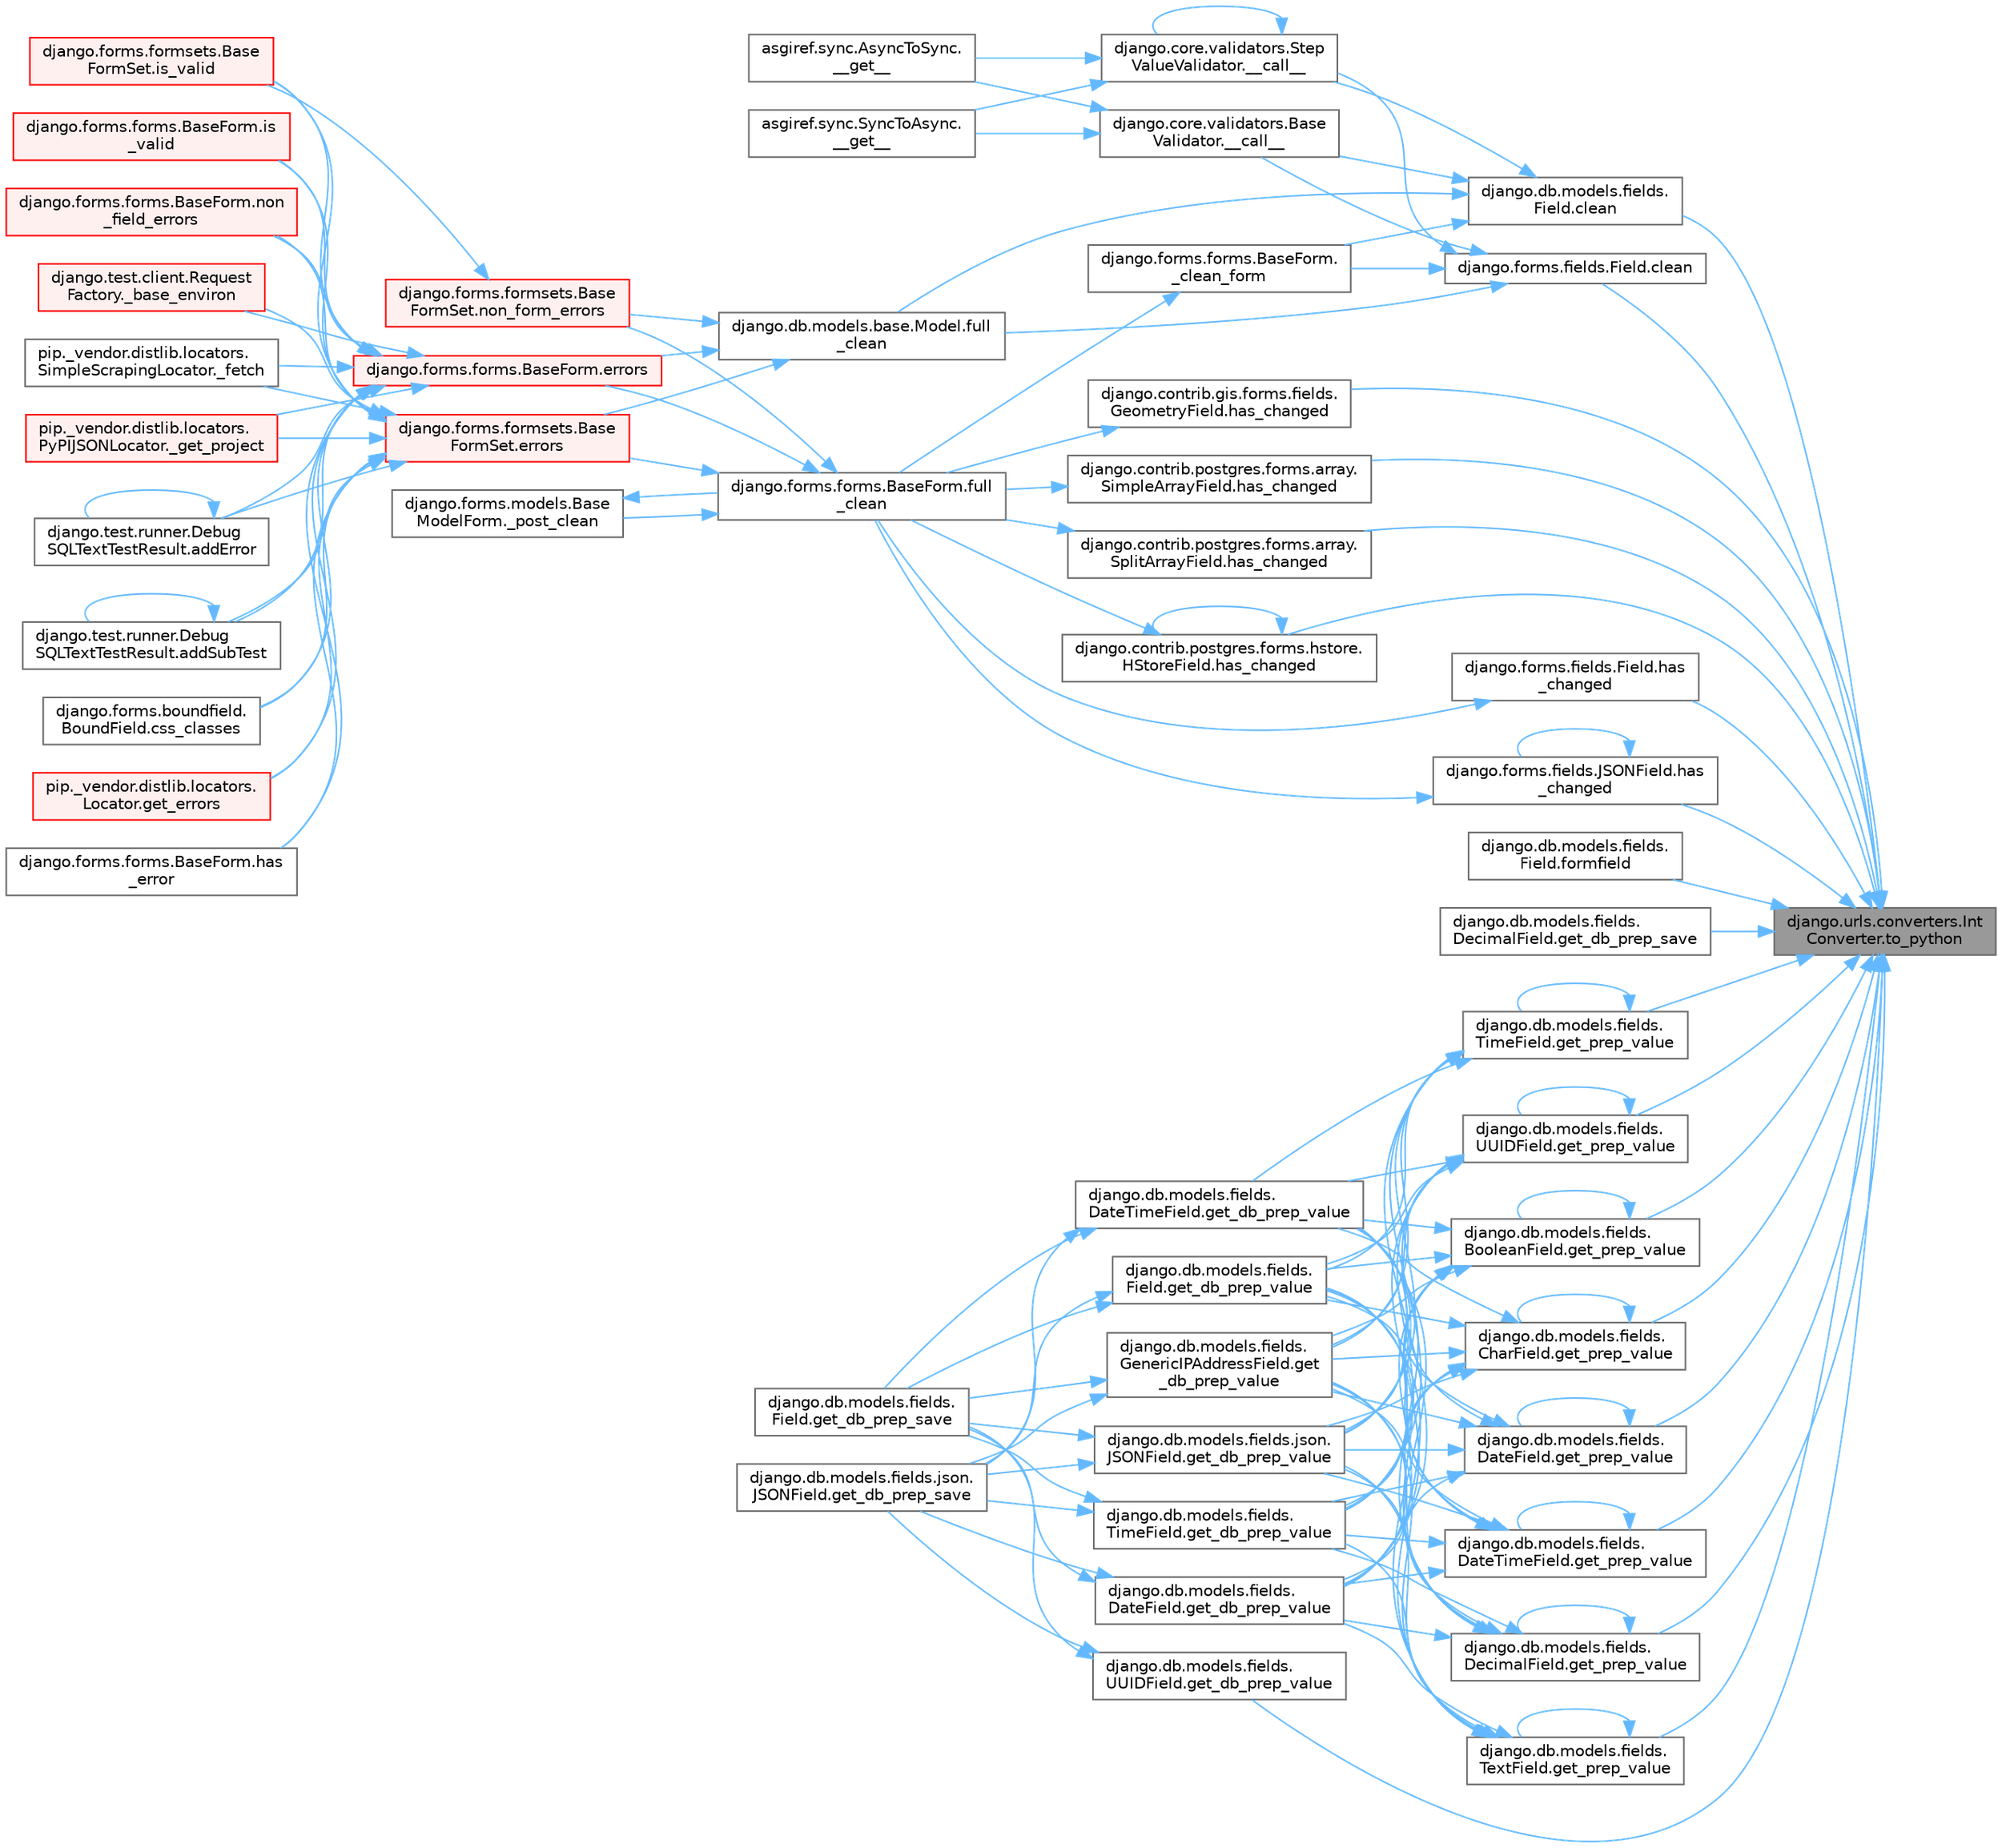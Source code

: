 digraph "django.urls.converters.IntConverter.to_python"
{
 // LATEX_PDF_SIZE
  bgcolor="transparent";
  edge [fontname=Helvetica,fontsize=10,labelfontname=Helvetica,labelfontsize=10];
  node [fontname=Helvetica,fontsize=10,shape=box,height=0.2,width=0.4];
  rankdir="RL";
  Node1 [id="Node000001",label="django.urls.converters.Int\lConverter.to_python",height=0.2,width=0.4,color="gray40", fillcolor="grey60", style="filled", fontcolor="black",tooltip=" "];
  Node1 -> Node2 [id="edge1_Node000001_Node000002",dir="back",color="steelblue1",style="solid",tooltip=" "];
  Node2 [id="Node000002",label="django.db.models.fields.\lField.clean",height=0.2,width=0.4,color="grey40", fillcolor="white", style="filled",URL="$classdjango_1_1db_1_1models_1_1fields_1_1_field.html#a4882fa20e9148ee8315b937e9cea41bf",tooltip=" "];
  Node2 -> Node3 [id="edge2_Node000002_Node000003",dir="back",color="steelblue1",style="solid",tooltip=" "];
  Node3 [id="Node000003",label="django.core.validators.Base\lValidator.__call__",height=0.2,width=0.4,color="grey40", fillcolor="white", style="filled",URL="$classdjango_1_1core_1_1validators_1_1_base_validator.html#ac718256582df714e061c6b927e045d12",tooltip=" "];
  Node3 -> Node4 [id="edge3_Node000003_Node000004",dir="back",color="steelblue1",style="solid",tooltip=" "];
  Node4 [id="Node000004",label="asgiref.sync.AsyncToSync.\l__get__",height=0.2,width=0.4,color="grey40", fillcolor="white", style="filled",URL="$classasgiref_1_1sync_1_1_async_to_sync.html#a23e9ef7a73da98dad9e3f4e65846969b",tooltip=" "];
  Node3 -> Node5 [id="edge4_Node000003_Node000005",dir="back",color="steelblue1",style="solid",tooltip=" "];
  Node5 [id="Node000005",label="asgiref.sync.SyncToAsync.\l__get__",height=0.2,width=0.4,color="grey40", fillcolor="white", style="filled",URL="$classasgiref_1_1sync_1_1_sync_to_async.html#aebdfbe3f01079a529fd2f39810597381",tooltip=" "];
  Node2 -> Node6 [id="edge5_Node000002_Node000006",dir="back",color="steelblue1",style="solid",tooltip=" "];
  Node6 [id="Node000006",label="django.core.validators.Step\lValueValidator.__call__",height=0.2,width=0.4,color="grey40", fillcolor="white", style="filled",URL="$classdjango_1_1core_1_1validators_1_1_step_value_validator.html#aebdbf74fe74c5b999350df9c1852714c",tooltip=" "];
  Node6 -> Node6 [id="edge6_Node000006_Node000006",dir="back",color="steelblue1",style="solid",tooltip=" "];
  Node6 -> Node4 [id="edge7_Node000006_Node000004",dir="back",color="steelblue1",style="solid",tooltip=" "];
  Node6 -> Node5 [id="edge8_Node000006_Node000005",dir="back",color="steelblue1",style="solid",tooltip=" "];
  Node2 -> Node7 [id="edge9_Node000002_Node000007",dir="back",color="steelblue1",style="solid",tooltip=" "];
  Node7 [id="Node000007",label="django.forms.forms.BaseForm.\l_clean_form",height=0.2,width=0.4,color="grey40", fillcolor="white", style="filled",URL="$classdjango_1_1forms_1_1forms_1_1_base_form.html#ae5eed108001c1a75985b75174fe23f1f",tooltip=" "];
  Node7 -> Node8 [id="edge10_Node000007_Node000008",dir="back",color="steelblue1",style="solid",tooltip=" "];
  Node8 [id="Node000008",label="django.forms.forms.BaseForm.full\l_clean",height=0.2,width=0.4,color="grey40", fillcolor="white", style="filled",URL="$classdjango_1_1forms_1_1forms_1_1_base_form.html#a396d2448f658dc84a0f0b473ffaae918",tooltip=" "];
  Node8 -> Node9 [id="edge11_Node000008_Node000009",dir="back",color="steelblue1",style="solid",tooltip=" "];
  Node9 [id="Node000009",label="django.forms.models.Base\lModelForm._post_clean",height=0.2,width=0.4,color="grey40", fillcolor="white", style="filled",URL="$classdjango_1_1forms_1_1models_1_1_base_model_form.html#a83e1c0ea3ba97f3a496d07955d1bf124",tooltip=" "];
  Node9 -> Node8 [id="edge12_Node000009_Node000008",dir="back",color="steelblue1",style="solid",tooltip=" "];
  Node8 -> Node10 [id="edge13_Node000008_Node000010",dir="back",color="steelblue1",style="solid",tooltip=" "];
  Node10 [id="Node000010",label="django.forms.forms.BaseForm.errors",height=0.2,width=0.4,color="red", fillcolor="#FFF0F0", style="filled",URL="$classdjango_1_1forms_1_1forms_1_1_base_form.html#aca47cb75eb6c321d1c429b33eca94d49",tooltip=" "];
  Node10 -> Node11 [id="edge14_Node000010_Node000011",dir="back",color="steelblue1",style="solid",tooltip=" "];
  Node11 [id="Node000011",label="django.test.client.Request\lFactory._base_environ",height=0.2,width=0.4,color="red", fillcolor="#FFF0F0", style="filled",URL="$classdjango_1_1test_1_1client_1_1_request_factory.html#ab650654b992f4e9fc9e30bd0442973c1",tooltip=" "];
  Node10 -> Node596 [id="edge15_Node000010_Node000596",dir="back",color="steelblue1",style="solid",tooltip=" "];
  Node596 [id="Node000596",label="pip._vendor.distlib.locators.\lSimpleScrapingLocator._fetch",height=0.2,width=0.4,color="grey40", fillcolor="white", style="filled",URL="$classpip_1_1__vendor_1_1distlib_1_1locators_1_1_simple_scraping_locator.html#a72156eb8243de03d8881db3caaa60b8c",tooltip=" "];
  Node10 -> Node597 [id="edge16_Node000010_Node000597",dir="back",color="steelblue1",style="solid",tooltip=" "];
  Node597 [id="Node000597",label="pip._vendor.distlib.locators.\lPyPIJSONLocator._get_project",height=0.2,width=0.4,color="red", fillcolor="#FFF0F0", style="filled",URL="$classpip_1_1__vendor_1_1distlib_1_1locators_1_1_py_p_i_j_s_o_n_locator.html#ab5b95d18130e47c0bedca04d7b010bf6",tooltip=" "];
  Node10 -> Node1788 [id="edge17_Node000010_Node001788",dir="back",color="steelblue1",style="solid",tooltip=" "];
  Node1788 [id="Node001788",label="django.test.runner.Debug\lSQLTextTestResult.addError",height=0.2,width=0.4,color="grey40", fillcolor="white", style="filled",URL="$classdjango_1_1test_1_1runner_1_1_debug_s_q_l_text_test_result.html#a398c116f3b7d25563a21e81178271a8a",tooltip=" "];
  Node1788 -> Node1788 [id="edge18_Node001788_Node001788",dir="back",color="steelblue1",style="solid",tooltip=" "];
  Node10 -> Node1789 [id="edge19_Node000010_Node001789",dir="back",color="steelblue1",style="solid",tooltip=" "];
  Node1789 [id="Node001789",label="django.test.runner.Debug\lSQLTextTestResult.addSubTest",height=0.2,width=0.4,color="grey40", fillcolor="white", style="filled",URL="$classdjango_1_1test_1_1runner_1_1_debug_s_q_l_text_test_result.html#a65bae0538566d8bc532c972340744b1e",tooltip=" "];
  Node1789 -> Node1789 [id="edge20_Node001789_Node001789",dir="back",color="steelblue1",style="solid",tooltip=" "];
  Node10 -> Node1790 [id="edge21_Node000010_Node001790",dir="back",color="steelblue1",style="solid",tooltip=" "];
  Node1790 [id="Node001790",label="django.forms.boundfield.\lBoundField.css_classes",height=0.2,width=0.4,color="grey40", fillcolor="white", style="filled",URL="$classdjango_1_1forms_1_1boundfield_1_1_bound_field.html#a19d289ef3598c412a0fee978458875bc",tooltip=" "];
  Node10 -> Node1791 [id="edge22_Node000010_Node001791",dir="back",color="steelblue1",style="solid",tooltip=" "];
  Node1791 [id="Node001791",label="pip._vendor.distlib.locators.\lLocator.get_errors",height=0.2,width=0.4,color="red", fillcolor="#FFF0F0", style="filled",URL="$classpip_1_1__vendor_1_1distlib_1_1locators_1_1_locator.html#abc5864a47e4cb8c481f44eb1a72f565c",tooltip=" "];
  Node10 -> Node1793 [id="edge23_Node000010_Node001793",dir="back",color="steelblue1",style="solid",tooltip=" "];
  Node1793 [id="Node001793",label="django.forms.forms.BaseForm.has\l_error",height=0.2,width=0.4,color="grey40", fillcolor="white", style="filled",URL="$classdjango_1_1forms_1_1forms_1_1_base_form.html#af67d8e47182c8c92ad4cac6441bfeb80",tooltip=" "];
  Node10 -> Node1794 [id="edge24_Node000010_Node001794",dir="back",color="steelblue1",style="solid",tooltip=" "];
  Node1794 [id="Node001794",label="django.forms.forms.BaseForm.is\l_valid",height=0.2,width=0.4,color="red", fillcolor="#FFF0F0", style="filled",URL="$classdjango_1_1forms_1_1forms_1_1_base_form.html#a8be15c9eaccca682a18c7d3f13802cc4",tooltip=" "];
  Node10 -> Node684 [id="edge25_Node000010_Node000684",dir="back",color="steelblue1",style="solid",tooltip=" "];
  Node684 [id="Node000684",label="django.forms.formsets.Base\lFormSet.is_valid",height=0.2,width=0.4,color="red", fillcolor="#FFF0F0", style="filled",URL="$classdjango_1_1forms_1_1formsets_1_1_base_form_set.html#a713477cfb7c01e723400df62b49c250c",tooltip=" "];
  Node10 -> Node1795 [id="edge26_Node000010_Node001795",dir="back",color="steelblue1",style="solid",tooltip=" "];
  Node1795 [id="Node001795",label="django.forms.forms.BaseForm.non\l_field_errors",height=0.2,width=0.4,color="red", fillcolor="#FFF0F0", style="filled",URL="$classdjango_1_1forms_1_1forms_1_1_base_form.html#a713be7c8d25008cf58c90916cb682447",tooltip=" "];
  Node8 -> Node595 [id="edge27_Node000008_Node000595",dir="back",color="steelblue1",style="solid",tooltip=" "];
  Node595 [id="Node000595",label="django.forms.formsets.Base\lFormSet.errors",height=0.2,width=0.4,color="red", fillcolor="#FFF0F0", style="filled",URL="$classdjango_1_1forms_1_1formsets_1_1_base_form_set.html#a9e249e2240c3ae2775249e3d3da42020",tooltip=" "];
  Node595 -> Node11 [id="edge28_Node000595_Node000011",dir="back",color="steelblue1",style="solid",tooltip=" "];
  Node595 -> Node596 [id="edge29_Node000595_Node000596",dir="back",color="steelblue1",style="solid",tooltip=" "];
  Node595 -> Node597 [id="edge30_Node000595_Node000597",dir="back",color="steelblue1",style="solid",tooltip=" "];
  Node595 -> Node1788 [id="edge31_Node000595_Node001788",dir="back",color="steelblue1",style="solid",tooltip=" "];
  Node595 -> Node1789 [id="edge32_Node000595_Node001789",dir="back",color="steelblue1",style="solid",tooltip=" "];
  Node595 -> Node1790 [id="edge33_Node000595_Node001790",dir="back",color="steelblue1",style="solid",tooltip=" "];
  Node595 -> Node1791 [id="edge34_Node000595_Node001791",dir="back",color="steelblue1",style="solid",tooltip=" "];
  Node595 -> Node1793 [id="edge35_Node000595_Node001793",dir="back",color="steelblue1",style="solid",tooltip=" "];
  Node595 -> Node1794 [id="edge36_Node000595_Node001794",dir="back",color="steelblue1",style="solid",tooltip=" "];
  Node595 -> Node684 [id="edge37_Node000595_Node000684",dir="back",color="steelblue1",style="solid",tooltip=" "];
  Node595 -> Node1795 [id="edge38_Node000595_Node001795",dir="back",color="steelblue1",style="solid",tooltip=" "];
  Node8 -> Node683 [id="edge39_Node000008_Node000683",dir="back",color="steelblue1",style="solid",tooltip=" "];
  Node683 [id="Node000683",label="django.forms.formsets.Base\lFormSet.non_form_errors",height=0.2,width=0.4,color="red", fillcolor="#FFF0F0", style="filled",URL="$classdjango_1_1forms_1_1formsets_1_1_base_form_set.html#a8b499fb5fdd72c59134bf40aeac2de3c",tooltip=" "];
  Node683 -> Node684 [id="edge40_Node000683_Node000684",dir="back",color="steelblue1",style="solid",tooltip=" "];
  Node2 -> Node594 [id="edge41_Node000002_Node000594",dir="back",color="steelblue1",style="solid",tooltip=" "];
  Node594 [id="Node000594",label="django.db.models.base.Model.full\l_clean",height=0.2,width=0.4,color="grey40", fillcolor="white", style="filled",URL="$classdjango_1_1db_1_1models_1_1base_1_1_model.html#a2e68bd042bd3e52b086f8838eeaa416f",tooltip=" "];
  Node594 -> Node10 [id="edge42_Node000594_Node000010",dir="back",color="steelblue1",style="solid",tooltip=" "];
  Node594 -> Node595 [id="edge43_Node000594_Node000595",dir="back",color="steelblue1",style="solid",tooltip=" "];
  Node594 -> Node683 [id="edge44_Node000594_Node000683",dir="back",color="steelblue1",style="solid",tooltip=" "];
  Node1 -> Node593 [id="edge45_Node000001_Node000593",dir="back",color="steelblue1",style="solid",tooltip=" "];
  Node593 [id="Node000593",label="django.forms.fields.Field.clean",height=0.2,width=0.4,color="grey40", fillcolor="white", style="filled",URL="$classdjango_1_1forms_1_1fields_1_1_field.html#aee75acad433887bd31c6f298ebd77195",tooltip=" "];
  Node593 -> Node3 [id="edge46_Node000593_Node000003",dir="back",color="steelblue1",style="solid",tooltip=" "];
  Node593 -> Node6 [id="edge47_Node000593_Node000006",dir="back",color="steelblue1",style="solid",tooltip=" "];
  Node593 -> Node7 [id="edge48_Node000593_Node000007",dir="back",color="steelblue1",style="solid",tooltip=" "];
  Node593 -> Node594 [id="edge49_Node000593_Node000594",dir="back",color="steelblue1",style="solid",tooltip=" "];
  Node1 -> Node1939 [id="edge50_Node000001_Node001939",dir="back",color="steelblue1",style="solid",tooltip=" "];
  Node1939 [id="Node001939",label="django.db.models.fields.\lField.formfield",height=0.2,width=0.4,color="grey40", fillcolor="white", style="filled",URL="$classdjango_1_1db_1_1models_1_1fields_1_1_field.html#a1822195647a4e308ad17ccbeab6ea120",tooltip=" "];
  Node1 -> Node2714 [id="edge51_Node000001_Node002714",dir="back",color="steelblue1",style="solid",tooltip=" "];
  Node2714 [id="Node002714",label="django.db.models.fields.\lDecimalField.get_db_prep_save",height=0.2,width=0.4,color="grey40", fillcolor="white", style="filled",URL="$classdjango_1_1db_1_1models_1_1fields_1_1_decimal_field.html#a46667b50c85f0b4a6cb777431017fc3a",tooltip=" "];
  Node1 -> Node2715 [id="edge52_Node000001_Node002715",dir="back",color="steelblue1",style="solid",tooltip=" "];
  Node2715 [id="Node002715",label="django.db.models.fields.\lUUIDField.get_db_prep_value",height=0.2,width=0.4,color="grey40", fillcolor="white", style="filled",URL="$classdjango_1_1db_1_1models_1_1fields_1_1_u_u_i_d_field.html#a386f708cbcae8153a01c6bc4fde97203",tooltip=" "];
  Node2715 -> Node1874 [id="edge53_Node002715_Node001874",dir="back",color="steelblue1",style="solid",tooltip=" "];
  Node1874 [id="Node001874",label="django.db.models.fields.\lField.get_db_prep_save",height=0.2,width=0.4,color="grey40", fillcolor="white", style="filled",URL="$classdjango_1_1db_1_1models_1_1fields_1_1_field.html#a6ffbf587320e79a62a40af031183c2f2",tooltip=" "];
  Node2715 -> Node1875 [id="edge54_Node002715_Node001875",dir="back",color="steelblue1",style="solid",tooltip=" "];
  Node1875 [id="Node001875",label="django.db.models.fields.json.\lJSONField.get_db_prep_save",height=0.2,width=0.4,color="grey40", fillcolor="white", style="filled",URL="$classdjango_1_1db_1_1models_1_1fields_1_1json_1_1_j_s_o_n_field.html#ab7a67887e20c9c31871531e607b2a133",tooltip=" "];
  Node1 -> Node2716 [id="edge55_Node000001_Node002716",dir="back",color="steelblue1",style="solid",tooltip=" "];
  Node2716 [id="Node002716",label="django.db.models.fields.\lBooleanField.get_prep_value",height=0.2,width=0.4,color="grey40", fillcolor="white", style="filled",URL="$classdjango_1_1db_1_1models_1_1fields_1_1_boolean_field.html#a2c76f741d494c42b977fea4db757b224",tooltip=" "];
  Node2716 -> Node1873 [id="edge56_Node002716_Node001873",dir="back",color="steelblue1",style="solid",tooltip=" "];
  Node1873 [id="Node001873",label="django.db.models.fields.\lDateField.get_db_prep_value",height=0.2,width=0.4,color="grey40", fillcolor="white", style="filled",URL="$classdjango_1_1db_1_1models_1_1fields_1_1_date_field.html#ad6d292b396a9f068e57a55dbcce353aa",tooltip=" "];
  Node1873 -> Node1874 [id="edge57_Node001873_Node001874",dir="back",color="steelblue1",style="solid",tooltip=" "];
  Node1873 -> Node1875 [id="edge58_Node001873_Node001875",dir="back",color="steelblue1",style="solid",tooltip=" "];
  Node2716 -> Node1876 [id="edge59_Node002716_Node001876",dir="back",color="steelblue1",style="solid",tooltip=" "];
  Node1876 [id="Node001876",label="django.db.models.fields.\lDateTimeField.get_db_prep_value",height=0.2,width=0.4,color="grey40", fillcolor="white", style="filled",URL="$classdjango_1_1db_1_1models_1_1fields_1_1_date_time_field.html#ace937a98f687ea3399d88de4eddec0b8",tooltip=" "];
  Node1876 -> Node1874 [id="edge60_Node001876_Node001874",dir="back",color="steelblue1",style="solid",tooltip=" "];
  Node1876 -> Node1875 [id="edge61_Node001876_Node001875",dir="back",color="steelblue1",style="solid",tooltip=" "];
  Node2716 -> Node1877 [id="edge62_Node002716_Node001877",dir="back",color="steelblue1",style="solid",tooltip=" "];
  Node1877 [id="Node001877",label="django.db.models.fields.\lField.get_db_prep_value",height=0.2,width=0.4,color="grey40", fillcolor="white", style="filled",URL="$classdjango_1_1db_1_1models_1_1fields_1_1_field.html#a27b39e33c87cb9d48a2cc249a66459c3",tooltip=" "];
  Node1877 -> Node1874 [id="edge63_Node001877_Node001874",dir="back",color="steelblue1",style="solid",tooltip=" "];
  Node1877 -> Node1875 [id="edge64_Node001877_Node001875",dir="back",color="steelblue1",style="solid",tooltip=" "];
  Node2716 -> Node1878 [id="edge65_Node002716_Node001878",dir="back",color="steelblue1",style="solid",tooltip=" "];
  Node1878 [id="Node001878",label="django.db.models.fields.\lGenericIPAddressField.get\l_db_prep_value",height=0.2,width=0.4,color="grey40", fillcolor="white", style="filled",URL="$classdjango_1_1db_1_1models_1_1fields_1_1_generic_i_p_address_field.html#a0833bb7fa4f729102000a775edc0f4a9",tooltip=" "];
  Node1878 -> Node1874 [id="edge66_Node001878_Node001874",dir="back",color="steelblue1",style="solid",tooltip=" "];
  Node1878 -> Node1875 [id="edge67_Node001878_Node001875",dir="back",color="steelblue1",style="solid",tooltip=" "];
  Node2716 -> Node1879 [id="edge68_Node002716_Node001879",dir="back",color="steelblue1",style="solid",tooltip=" "];
  Node1879 [id="Node001879",label="django.db.models.fields.json.\lJSONField.get_db_prep_value",height=0.2,width=0.4,color="grey40", fillcolor="white", style="filled",URL="$classdjango_1_1db_1_1models_1_1fields_1_1json_1_1_j_s_o_n_field.html#ad89498c756bc8ae7f6e98ca5b7eb5184",tooltip=" "];
  Node1879 -> Node1874 [id="edge69_Node001879_Node001874",dir="back",color="steelblue1",style="solid",tooltip=" "];
  Node1879 -> Node1875 [id="edge70_Node001879_Node001875",dir="back",color="steelblue1",style="solid",tooltip=" "];
  Node2716 -> Node1880 [id="edge71_Node002716_Node001880",dir="back",color="steelblue1",style="solid",tooltip=" "];
  Node1880 [id="Node001880",label="django.db.models.fields.\lTimeField.get_db_prep_value",height=0.2,width=0.4,color="grey40", fillcolor="white", style="filled",URL="$classdjango_1_1db_1_1models_1_1fields_1_1_time_field.html#ac736cd2c62828e3dbee00ff6bae39e84",tooltip=" "];
  Node1880 -> Node1874 [id="edge72_Node001880_Node001874",dir="back",color="steelblue1",style="solid",tooltip=" "];
  Node1880 -> Node1875 [id="edge73_Node001880_Node001875",dir="back",color="steelblue1",style="solid",tooltip=" "];
  Node2716 -> Node2716 [id="edge74_Node002716_Node002716",dir="back",color="steelblue1",style="solid",tooltip=" "];
  Node1 -> Node2717 [id="edge75_Node000001_Node002717",dir="back",color="steelblue1",style="solid",tooltip=" "];
  Node2717 [id="Node002717",label="django.db.models.fields.\lCharField.get_prep_value",height=0.2,width=0.4,color="grey40", fillcolor="white", style="filled",URL="$classdjango_1_1db_1_1models_1_1fields_1_1_char_field.html#a586dde4bef09b94f15ca3b7a3b616a12",tooltip=" "];
  Node2717 -> Node1873 [id="edge76_Node002717_Node001873",dir="back",color="steelblue1",style="solid",tooltip=" "];
  Node2717 -> Node1876 [id="edge77_Node002717_Node001876",dir="back",color="steelblue1",style="solid",tooltip=" "];
  Node2717 -> Node1877 [id="edge78_Node002717_Node001877",dir="back",color="steelblue1",style="solid",tooltip=" "];
  Node2717 -> Node1878 [id="edge79_Node002717_Node001878",dir="back",color="steelblue1",style="solid",tooltip=" "];
  Node2717 -> Node1879 [id="edge80_Node002717_Node001879",dir="back",color="steelblue1",style="solid",tooltip=" "];
  Node2717 -> Node1880 [id="edge81_Node002717_Node001880",dir="back",color="steelblue1",style="solid",tooltip=" "];
  Node2717 -> Node2717 [id="edge82_Node002717_Node002717",dir="back",color="steelblue1",style="solid",tooltip=" "];
  Node1 -> Node2718 [id="edge83_Node000001_Node002718",dir="back",color="steelblue1",style="solid",tooltip=" "];
  Node2718 [id="Node002718",label="django.db.models.fields.\lDateField.get_prep_value",height=0.2,width=0.4,color="grey40", fillcolor="white", style="filled",URL="$classdjango_1_1db_1_1models_1_1fields_1_1_date_field.html#a17fd388efd6c1cc24e4daa2838936247",tooltip=" "];
  Node2718 -> Node1873 [id="edge84_Node002718_Node001873",dir="back",color="steelblue1",style="solid",tooltip=" "];
  Node2718 -> Node1876 [id="edge85_Node002718_Node001876",dir="back",color="steelblue1",style="solid",tooltip=" "];
  Node2718 -> Node1877 [id="edge86_Node002718_Node001877",dir="back",color="steelblue1",style="solid",tooltip=" "];
  Node2718 -> Node1878 [id="edge87_Node002718_Node001878",dir="back",color="steelblue1",style="solid",tooltip=" "];
  Node2718 -> Node1879 [id="edge88_Node002718_Node001879",dir="back",color="steelblue1",style="solid",tooltip=" "];
  Node2718 -> Node1880 [id="edge89_Node002718_Node001880",dir="back",color="steelblue1",style="solid",tooltip=" "];
  Node2718 -> Node2718 [id="edge90_Node002718_Node002718",dir="back",color="steelblue1",style="solid",tooltip=" "];
  Node1 -> Node1872 [id="edge91_Node000001_Node001872",dir="back",color="steelblue1",style="solid",tooltip=" "];
  Node1872 [id="Node001872",label="django.db.models.fields.\lDateTimeField.get_prep_value",height=0.2,width=0.4,color="grey40", fillcolor="white", style="filled",URL="$classdjango_1_1db_1_1models_1_1fields_1_1_date_time_field.html#a96b7b4c4a2af78523ff88dd95ddde877",tooltip=" "];
  Node1872 -> Node1873 [id="edge92_Node001872_Node001873",dir="back",color="steelblue1",style="solid",tooltip=" "];
  Node1872 -> Node1876 [id="edge93_Node001872_Node001876",dir="back",color="steelblue1",style="solid",tooltip=" "];
  Node1872 -> Node1877 [id="edge94_Node001872_Node001877",dir="back",color="steelblue1",style="solid",tooltip=" "];
  Node1872 -> Node1878 [id="edge95_Node001872_Node001878",dir="back",color="steelblue1",style="solid",tooltip=" "];
  Node1872 -> Node1879 [id="edge96_Node001872_Node001879",dir="back",color="steelblue1",style="solid",tooltip=" "];
  Node1872 -> Node1880 [id="edge97_Node001872_Node001880",dir="back",color="steelblue1",style="solid",tooltip=" "];
  Node1872 -> Node1872 [id="edge98_Node001872_Node001872",dir="back",color="steelblue1",style="solid",tooltip=" "];
  Node1 -> Node2719 [id="edge99_Node000001_Node002719",dir="back",color="steelblue1",style="solid",tooltip=" "];
  Node2719 [id="Node002719",label="django.db.models.fields.\lDecimalField.get_prep_value",height=0.2,width=0.4,color="grey40", fillcolor="white", style="filled",URL="$classdjango_1_1db_1_1models_1_1fields_1_1_decimal_field.html#a1d8d3b60ca856194a27f246557cdded5",tooltip=" "];
  Node2719 -> Node1873 [id="edge100_Node002719_Node001873",dir="back",color="steelblue1",style="solid",tooltip=" "];
  Node2719 -> Node1876 [id="edge101_Node002719_Node001876",dir="back",color="steelblue1",style="solid",tooltip=" "];
  Node2719 -> Node1877 [id="edge102_Node002719_Node001877",dir="back",color="steelblue1",style="solid",tooltip=" "];
  Node2719 -> Node1878 [id="edge103_Node002719_Node001878",dir="back",color="steelblue1",style="solid",tooltip=" "];
  Node2719 -> Node1879 [id="edge104_Node002719_Node001879",dir="back",color="steelblue1",style="solid",tooltip=" "];
  Node2719 -> Node1880 [id="edge105_Node002719_Node001880",dir="back",color="steelblue1",style="solid",tooltip=" "];
  Node2719 -> Node2719 [id="edge106_Node002719_Node002719",dir="back",color="steelblue1",style="solid",tooltip=" "];
  Node1 -> Node2720 [id="edge107_Node000001_Node002720",dir="back",color="steelblue1",style="solid",tooltip=" "];
  Node2720 [id="Node002720",label="django.db.models.fields.\lTextField.get_prep_value",height=0.2,width=0.4,color="grey40", fillcolor="white", style="filled",URL="$classdjango_1_1db_1_1models_1_1fields_1_1_text_field.html#aa6f1c919bfc7cb7571f98e02c585ade9",tooltip=" "];
  Node2720 -> Node1873 [id="edge108_Node002720_Node001873",dir="back",color="steelblue1",style="solid",tooltip=" "];
  Node2720 -> Node1876 [id="edge109_Node002720_Node001876",dir="back",color="steelblue1",style="solid",tooltip=" "];
  Node2720 -> Node1877 [id="edge110_Node002720_Node001877",dir="back",color="steelblue1",style="solid",tooltip=" "];
  Node2720 -> Node1878 [id="edge111_Node002720_Node001878",dir="back",color="steelblue1",style="solid",tooltip=" "];
  Node2720 -> Node1879 [id="edge112_Node002720_Node001879",dir="back",color="steelblue1",style="solid",tooltip=" "];
  Node2720 -> Node1880 [id="edge113_Node002720_Node001880",dir="back",color="steelblue1",style="solid",tooltip=" "];
  Node2720 -> Node2720 [id="edge114_Node002720_Node002720",dir="back",color="steelblue1",style="solid",tooltip=" "];
  Node1 -> Node2721 [id="edge115_Node000001_Node002721",dir="back",color="steelblue1",style="solid",tooltip=" "];
  Node2721 [id="Node002721",label="django.db.models.fields.\lTimeField.get_prep_value",height=0.2,width=0.4,color="grey40", fillcolor="white", style="filled",URL="$classdjango_1_1db_1_1models_1_1fields_1_1_time_field.html#a66b3f5bd9d463227ddf9205248c05159",tooltip=" "];
  Node2721 -> Node1873 [id="edge116_Node002721_Node001873",dir="back",color="steelblue1",style="solid",tooltip=" "];
  Node2721 -> Node1876 [id="edge117_Node002721_Node001876",dir="back",color="steelblue1",style="solid",tooltip=" "];
  Node2721 -> Node1877 [id="edge118_Node002721_Node001877",dir="back",color="steelblue1",style="solid",tooltip=" "];
  Node2721 -> Node1878 [id="edge119_Node002721_Node001878",dir="back",color="steelblue1",style="solid",tooltip=" "];
  Node2721 -> Node1879 [id="edge120_Node002721_Node001879",dir="back",color="steelblue1",style="solid",tooltip=" "];
  Node2721 -> Node1880 [id="edge121_Node002721_Node001880",dir="back",color="steelblue1",style="solid",tooltip=" "];
  Node2721 -> Node2721 [id="edge122_Node002721_Node002721",dir="back",color="steelblue1",style="solid",tooltip=" "];
  Node1 -> Node2722 [id="edge123_Node000001_Node002722",dir="back",color="steelblue1",style="solid",tooltip=" "];
  Node2722 [id="Node002722",label="django.db.models.fields.\lUUIDField.get_prep_value",height=0.2,width=0.4,color="grey40", fillcolor="white", style="filled",URL="$classdjango_1_1db_1_1models_1_1fields_1_1_u_u_i_d_field.html#ae74a36923ced617bb42f59f725af7410",tooltip=" "];
  Node2722 -> Node1873 [id="edge124_Node002722_Node001873",dir="back",color="steelblue1",style="solid",tooltip=" "];
  Node2722 -> Node1876 [id="edge125_Node002722_Node001876",dir="back",color="steelblue1",style="solid",tooltip=" "];
  Node2722 -> Node1877 [id="edge126_Node002722_Node001877",dir="back",color="steelblue1",style="solid",tooltip=" "];
  Node2722 -> Node1878 [id="edge127_Node002722_Node001878",dir="back",color="steelblue1",style="solid",tooltip=" "];
  Node2722 -> Node1879 [id="edge128_Node002722_Node001879",dir="back",color="steelblue1",style="solid",tooltip=" "];
  Node2722 -> Node1880 [id="edge129_Node002722_Node001880",dir="back",color="steelblue1",style="solid",tooltip=" "];
  Node2722 -> Node2722 [id="edge130_Node002722_Node002722",dir="back",color="steelblue1",style="solid",tooltip=" "];
  Node1 -> Node2723 [id="edge131_Node000001_Node002723",dir="back",color="steelblue1",style="solid",tooltip=" "];
  Node2723 [id="Node002723",label="django.contrib.gis.forms.fields.\lGeometryField.has_changed",height=0.2,width=0.4,color="grey40", fillcolor="white", style="filled",URL="$classdjango_1_1contrib_1_1gis_1_1forms_1_1fields_1_1_geometry_field.html#a1eea909ca0f411c76fe71d42177c8fdd",tooltip=" "];
  Node2723 -> Node8 [id="edge132_Node002723_Node000008",dir="back",color="steelblue1",style="solid",tooltip=" "];
  Node1 -> Node2724 [id="edge133_Node000001_Node002724",dir="back",color="steelblue1",style="solid",tooltip=" "];
  Node2724 [id="Node002724",label="django.contrib.postgres.forms.array.\lSimpleArrayField.has_changed",height=0.2,width=0.4,color="grey40", fillcolor="white", style="filled",URL="$classdjango_1_1contrib_1_1postgres_1_1forms_1_1array_1_1_simple_array_field.html#a20fa97d79dbf5b63dd367112f46a1aed",tooltip=" "];
  Node2724 -> Node8 [id="edge134_Node002724_Node000008",dir="back",color="steelblue1",style="solid",tooltip=" "];
  Node1 -> Node2725 [id="edge135_Node000001_Node002725",dir="back",color="steelblue1",style="solid",tooltip=" "];
  Node2725 [id="Node002725",label="django.contrib.postgres.forms.array.\lSplitArrayField.has_changed",height=0.2,width=0.4,color="grey40", fillcolor="white", style="filled",URL="$classdjango_1_1contrib_1_1postgres_1_1forms_1_1array_1_1_split_array_field.html#a044afbb76f3a9e62c6d2807e41f8515a",tooltip=" "];
  Node2725 -> Node8 [id="edge136_Node002725_Node000008",dir="back",color="steelblue1",style="solid",tooltip=" "];
  Node1 -> Node2726 [id="edge137_Node000001_Node002726",dir="back",color="steelblue1",style="solid",tooltip=" "];
  Node2726 [id="Node002726",label="django.contrib.postgres.forms.hstore.\lHStoreField.has_changed",height=0.2,width=0.4,color="grey40", fillcolor="white", style="filled",URL="$classdjango_1_1contrib_1_1postgres_1_1forms_1_1hstore_1_1_h_store_field.html#ac5320929c4a6ade3846df2236975b98c",tooltip=" "];
  Node2726 -> Node8 [id="edge138_Node002726_Node000008",dir="back",color="steelblue1",style="solid",tooltip=" "];
  Node2726 -> Node2726 [id="edge139_Node002726_Node002726",dir="back",color="steelblue1",style="solid",tooltip=" "];
  Node1 -> Node2727 [id="edge140_Node000001_Node002727",dir="back",color="steelblue1",style="solid",tooltip=" "];
  Node2727 [id="Node002727",label="django.forms.fields.Field.has\l_changed",height=0.2,width=0.4,color="grey40", fillcolor="white", style="filled",URL="$classdjango_1_1forms_1_1fields_1_1_field.html#a50a1eb1edc4c92885575a8a1d2da380d",tooltip=" "];
  Node2727 -> Node8 [id="edge141_Node002727_Node000008",dir="back",color="steelblue1",style="solid",tooltip=" "];
  Node1 -> Node2728 [id="edge142_Node000001_Node002728",dir="back",color="steelblue1",style="solid",tooltip=" "];
  Node2728 [id="Node002728",label="django.forms.fields.JSONField.has\l_changed",height=0.2,width=0.4,color="grey40", fillcolor="white", style="filled",URL="$classdjango_1_1forms_1_1fields_1_1_j_s_o_n_field.html#aaae558e73ab4b2c8b50d05fb71c761d4",tooltip=" "];
  Node2728 -> Node8 [id="edge143_Node002728_Node000008",dir="back",color="steelblue1",style="solid",tooltip=" "];
  Node2728 -> Node2728 [id="edge144_Node002728_Node002728",dir="back",color="steelblue1",style="solid",tooltip=" "];
}
